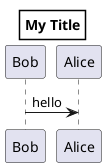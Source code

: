 {
  "sha1": "rfzutohrccrd0rpq05pv68vfes1svl6",
  "insertion": {
    "when": "2024-06-04T17:28:43.757Z",
    "url": "http://plantuml.sourceforge.net/qa/?qa=1831/border-thickness&show=5082#c5082",
    "user": "plantuml@gmail.com"
  }
}
@startuml
skinparam useBetaStyle true
<style>
  title {
    LineColor black
    LineThickness 1.5
  }
</style>
title My Title
Bob -> Alice : hello
@enduml
